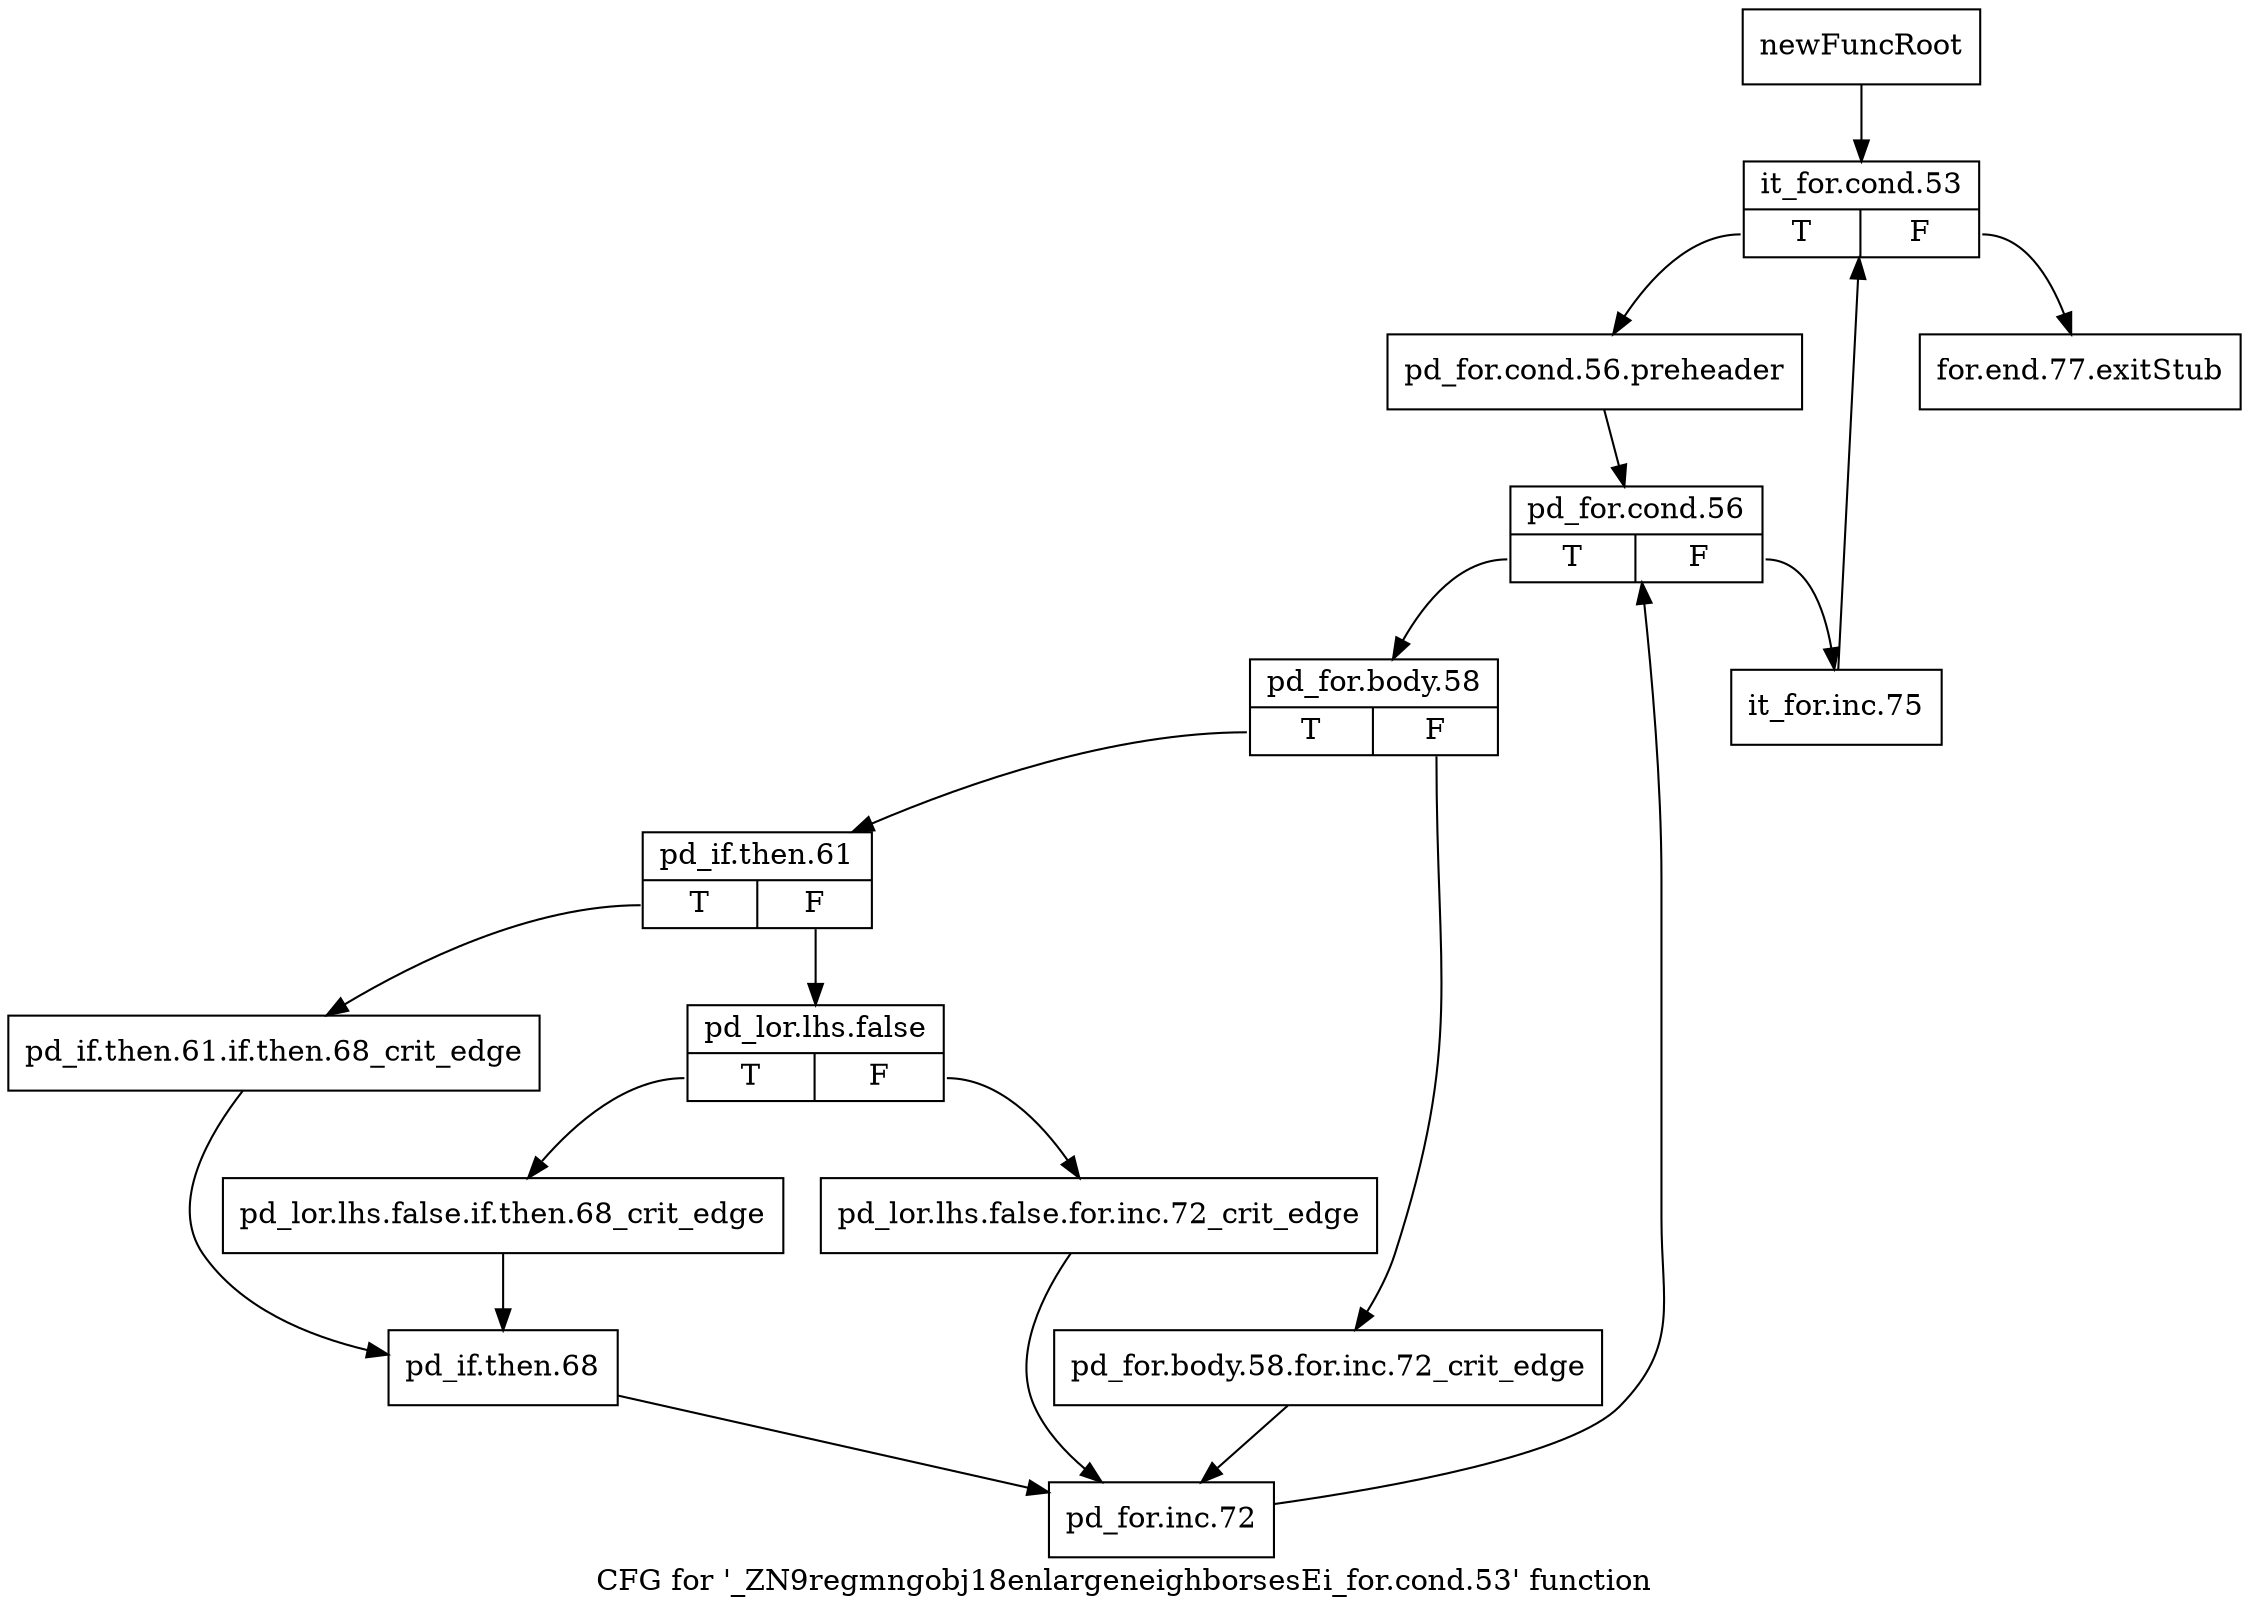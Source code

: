 digraph "CFG for '_ZN9regmngobj18enlargeneighborsesEi_for.cond.53' function" {
	label="CFG for '_ZN9regmngobj18enlargeneighborsesEi_for.cond.53' function";

	Node0x2424540 [shape=record,label="{newFuncRoot}"];
	Node0x2424540 -> Node0x24245e0;
	Node0x2424590 [shape=record,label="{for.end.77.exitStub}"];
	Node0x24245e0 [shape=record,label="{it_for.cond.53|{<s0>T|<s1>F}}"];
	Node0x24245e0:s0 -> Node0x2424630;
	Node0x24245e0:s1 -> Node0x2424590;
	Node0x2424630 [shape=record,label="{pd_for.cond.56.preheader}"];
	Node0x2424630 -> Node0x2424680;
	Node0x2424680 [shape=record,label="{pd_for.cond.56|{<s0>T|<s1>F}}"];
	Node0x2424680:s0 -> Node0x2424720;
	Node0x2424680:s1 -> Node0x24246d0;
	Node0x24246d0 [shape=record,label="{it_for.inc.75}"];
	Node0x24246d0 -> Node0x24245e0;
	Node0x2424720 [shape=record,label="{pd_for.body.58|{<s0>T|<s1>F}}"];
	Node0x2424720:s0 -> Node0x24247c0;
	Node0x2424720:s1 -> Node0x2424770;
	Node0x2424770 [shape=record,label="{pd_for.body.58.for.inc.72_crit_edge}"];
	Node0x2424770 -> Node0x24249a0;
	Node0x24247c0 [shape=record,label="{pd_if.then.61|{<s0>T|<s1>F}}"];
	Node0x24247c0:s0 -> Node0x2424900;
	Node0x24247c0:s1 -> Node0x2424810;
	Node0x2424810 [shape=record,label="{pd_lor.lhs.false|{<s0>T|<s1>F}}"];
	Node0x2424810:s0 -> Node0x24248b0;
	Node0x2424810:s1 -> Node0x2424860;
	Node0x2424860 [shape=record,label="{pd_lor.lhs.false.for.inc.72_crit_edge}"];
	Node0x2424860 -> Node0x24249a0;
	Node0x24248b0 [shape=record,label="{pd_lor.lhs.false.if.then.68_crit_edge}"];
	Node0x24248b0 -> Node0x2424950;
	Node0x2424900 [shape=record,label="{pd_if.then.61.if.then.68_crit_edge}"];
	Node0x2424900 -> Node0x2424950;
	Node0x2424950 [shape=record,label="{pd_if.then.68}"];
	Node0x2424950 -> Node0x24249a0;
	Node0x24249a0 [shape=record,label="{pd_for.inc.72}"];
	Node0x24249a0 -> Node0x2424680;
}
